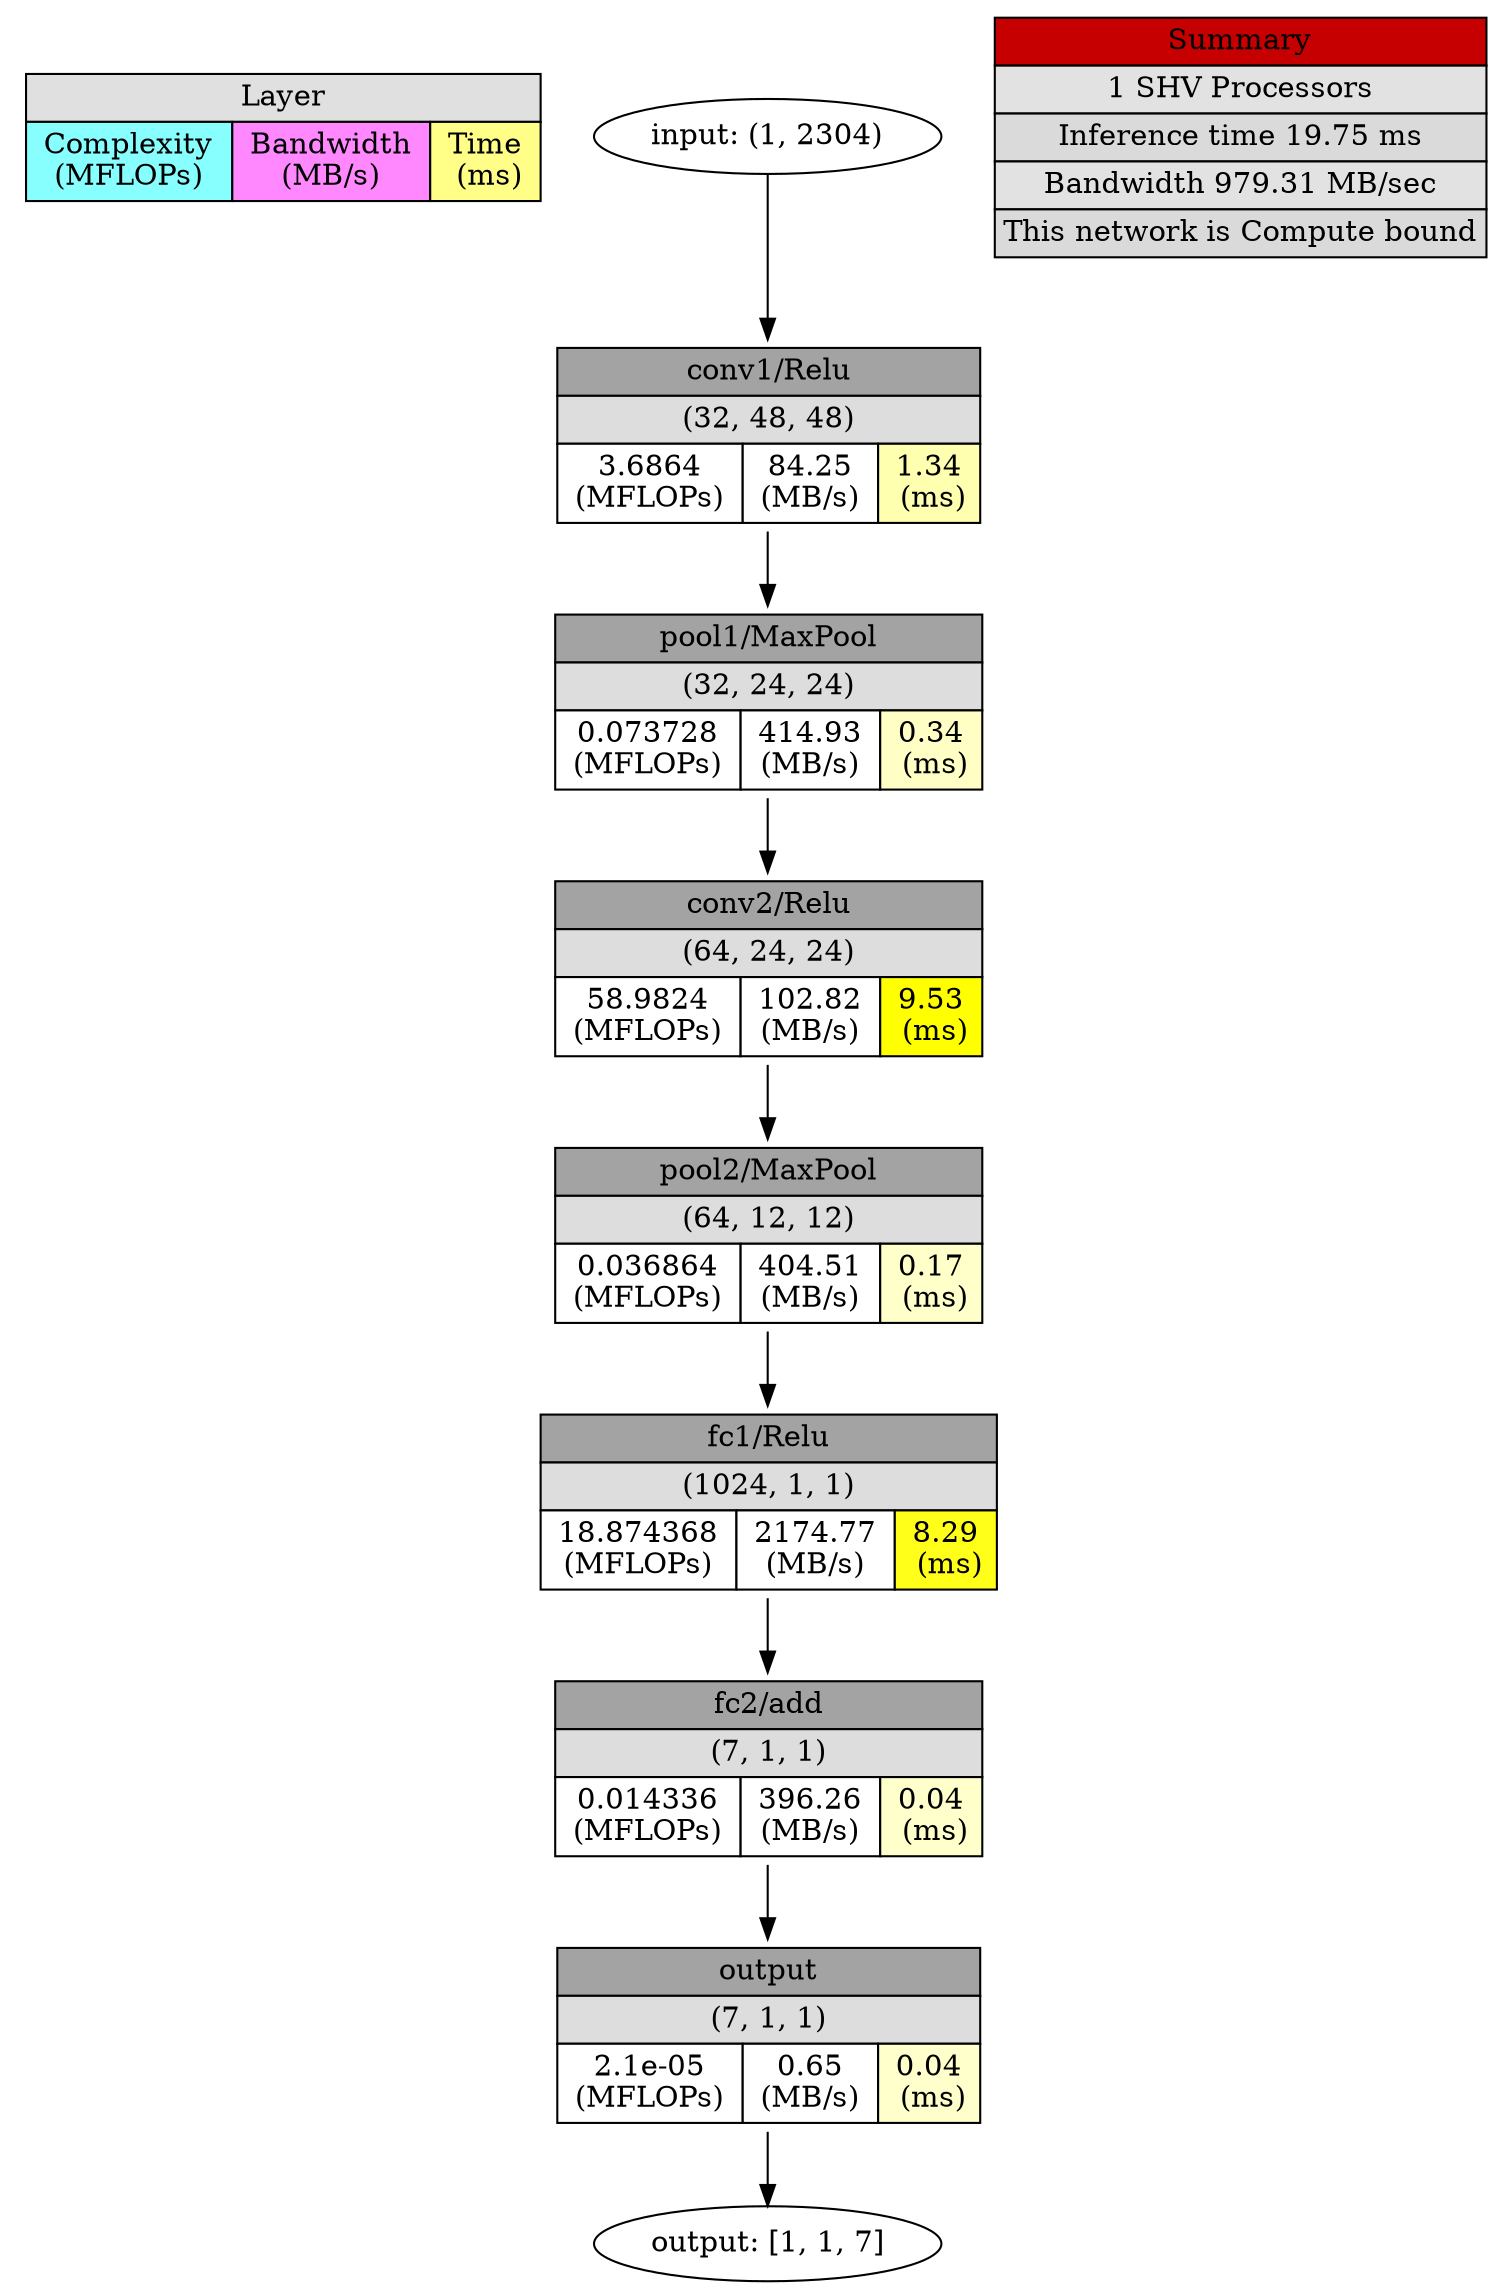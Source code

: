 digraph output {
	Legend [label=<<TABLE BORDER="0" CELLBORDER="1" CELLSPACING="0" CELLPADDING="3">
<TR><TD  BGCOLOR = "#E0E0E0" COLSPAN="3">Layer</TD></TR>
<TR><TD BGCOLOR = "#88FFFF"> Complexity <br/> (MFLOPs) </TD>
<TD BGCOLOR = "#FF88FF"> Bandwidth <br/> (MB/s) </TD>
<TD BGCOLOR = "#FFFF88"> Time <br/> (ms)</TD></TR>
</TABLE>>
 shape=plaintext]
	Input [label="input: (1, 2304)"]
	"conv1/Relu" [label=<
<TABLE BORDER="0" CELLBORDER="1" CELLSPACING="0" CELLPADDING="3">
<TR>
    <TD  BGCOLOR = "#A3A3A3" COLSPAN="3">conv1/Relu</TD>
</TR>
<TR>
    <TD  BGCOLOR = "#DDDDDD" COLSPAN="3">(32, 48, 48)</TD>
</TR>
<TR>
    <TD BGCOLOR = "#FFFFFF"> 3.6864 <br/> (MFLOPs) </TD>
    <TD BGCOLOR = "#FFFFFF"> 84.25 <br/> (MB/s) </TD>
    <TD BGCOLOR = "#FFFFB0"> 1.34 <br/> (ms)</TD>
</TR>
</TABLE>>
 shape=plaintext]
	Input -> "conv1/Relu"
	"pool1/MaxPool" [label=<
<TABLE BORDER="0" CELLBORDER="1" CELLSPACING="0" CELLPADDING="3">
<TR>
    <TD  BGCOLOR = "#A3A3A3" COLSPAN="3">pool1/MaxPool</TD>
</TR>
<TR>
    <TD  BGCOLOR = "#DDDDDD" COLSPAN="3">(32, 24, 24)</TD>
</TR>
<TR>
    <TD BGCOLOR = "#FFFFFF"> 0.073728 <br/> (MFLOPs) </TD>
    <TD BGCOLOR = "#FFFFFF"> 414.93 <br/> (MB/s) </TD>
    <TD BGCOLOR = "#FFFFC5"> 0.34 <br/> (ms)</TD>
</TR>
</TABLE>>
 shape=plaintext]
	"conv1/Relu" -> "pool1/MaxPool"
	"conv2/Relu" [label=<
<TABLE BORDER="0" CELLBORDER="1" CELLSPACING="0" CELLPADDING="3">
<TR>
    <TD  BGCOLOR = "#A3A3A3" COLSPAN="3">conv2/Relu</TD>
</TR>
<TR>
    <TD  BGCOLOR = "#DDDDDD" COLSPAN="3">(64, 24, 24)</TD>
</TR>
<TR>
    <TD BGCOLOR = "#FFFFFF"> 58.9824 <br/> (MFLOPs) </TD>
    <TD BGCOLOR = "#FFFFFF"> 102.82 <br/> (MB/s) </TD>
    <TD BGCOLOR = "#FFFF0"> 9.53 <br/> (ms)</TD>
</TR>
</TABLE>>
 shape=plaintext]
	"pool1/MaxPool" -> "conv2/Relu"
	"pool2/MaxPool" [label=<
<TABLE BORDER="0" CELLBORDER="1" CELLSPACING="0" CELLPADDING="3">
<TR>
    <TD  BGCOLOR = "#A3A3A3" COLSPAN="3">pool2/MaxPool</TD>
</TR>
<TR>
    <TD  BGCOLOR = "#DDDDDD" COLSPAN="3">(64, 12, 12)</TD>
</TR>
<TR>
    <TD BGCOLOR = "#FFFFFF"> 0.036864 <br/> (MFLOPs) </TD>
    <TD BGCOLOR = "#FFFFFF"> 404.51 <br/> (MB/s) </TD>
    <TD BGCOLOR = "#FFFFC9"> 0.17 <br/> (ms)</TD>
</TR>
</TABLE>>
 shape=plaintext]
	"conv2/Relu" -> "pool2/MaxPool"
	"fc1/Relu" [label=<
<TABLE BORDER="0" CELLBORDER="1" CELLSPACING="0" CELLPADDING="3">
<TR>
    <TD  BGCOLOR = "#A3A3A3" COLSPAN="3">fc1/Relu</TD>
</TR>
<TR>
    <TD  BGCOLOR = "#DDDDDD" COLSPAN="3">(1024, 1, 1)</TD>
</TR>
<TR>
    <TD BGCOLOR = "#FFFFFF"> 18.874368 <br/> (MFLOPs) </TD>
    <TD BGCOLOR = "#FFFFFF"> 2174.77 <br/> (MB/s) </TD>
    <TD BGCOLOR = "#FFFF1A"> 8.29 <br/> (ms)</TD>
</TR>
</TABLE>>
 shape=plaintext]
	"pool2/MaxPool" -> "fc1/Relu"
	"fc2/add" [label=<
<TABLE BORDER="0" CELLBORDER="1" CELLSPACING="0" CELLPADDING="3">
<TR>
    <TD  BGCOLOR = "#A3A3A3" COLSPAN="3">fc2/add</TD>
</TR>
<TR>
    <TD  BGCOLOR = "#DDDDDD" COLSPAN="3">(7, 1, 1)</TD>
</TR>
<TR>
    <TD BGCOLOR = "#FFFFFF"> 0.014336 <br/> (MFLOPs) </TD>
    <TD BGCOLOR = "#FFFFFF"> 396.26 <br/> (MB/s) </TD>
    <TD BGCOLOR = "#FFFFCB"> 0.04 <br/> (ms)</TD>
</TR>
</TABLE>>
 shape=plaintext]
	"fc1/Relu" -> "fc2/add"
	output [label=<
<TABLE BORDER="0" CELLBORDER="1" CELLSPACING="0" CELLPADDING="3">
<TR>
    <TD  BGCOLOR = "#A3A3A3" COLSPAN="3">output</TD>
</TR>
<TR>
    <TD  BGCOLOR = "#DDDDDD" COLSPAN="3">(7, 1, 1)</TD>
</TR>
<TR>
    <TD BGCOLOR = "#FFFFFF"> 2.1e-05 <br/> (MFLOPs) </TD>
    <TD BGCOLOR = "#FFFFFF"> 0.65 <br/> (MB/s) </TD>
    <TD BGCOLOR = "#FFFFCB"> 0.04 <br/> (ms)</TD>
</TR>
</TABLE>>
 shape=plaintext]
	"fc2/add" -> output
	Output [label="output: [1, 1, 7]"]
	output -> Output
	Summary [label=<<TABLE BORDER="0" CELLBORDER="1" CELLSPACING="0" CELLPADDING="3">
<TR><TD  BGCOLOR = "#C60000" COLSPAN="3">Summary</TD></TR>
<TR><TD  BGCOLOR = "#E2E2E2" COLSPAN="3">1 SHV Processors</TD></TR>
<TR><TD  BGCOLOR = "#DADADA" COLSPAN="3">Inference time 19.75 ms</TD></TR>
<TR><TD  BGCOLOR = "#E2E2E2" COLSPAN="3">Bandwidth 979.31 MB/sec</TD></TR>
<TR><TD  BGCOLOR = "#DADADA" COLSPAN="3">This network is Compute bound</TD></TR>
</TABLE>>
 shape=plaintext]
}
